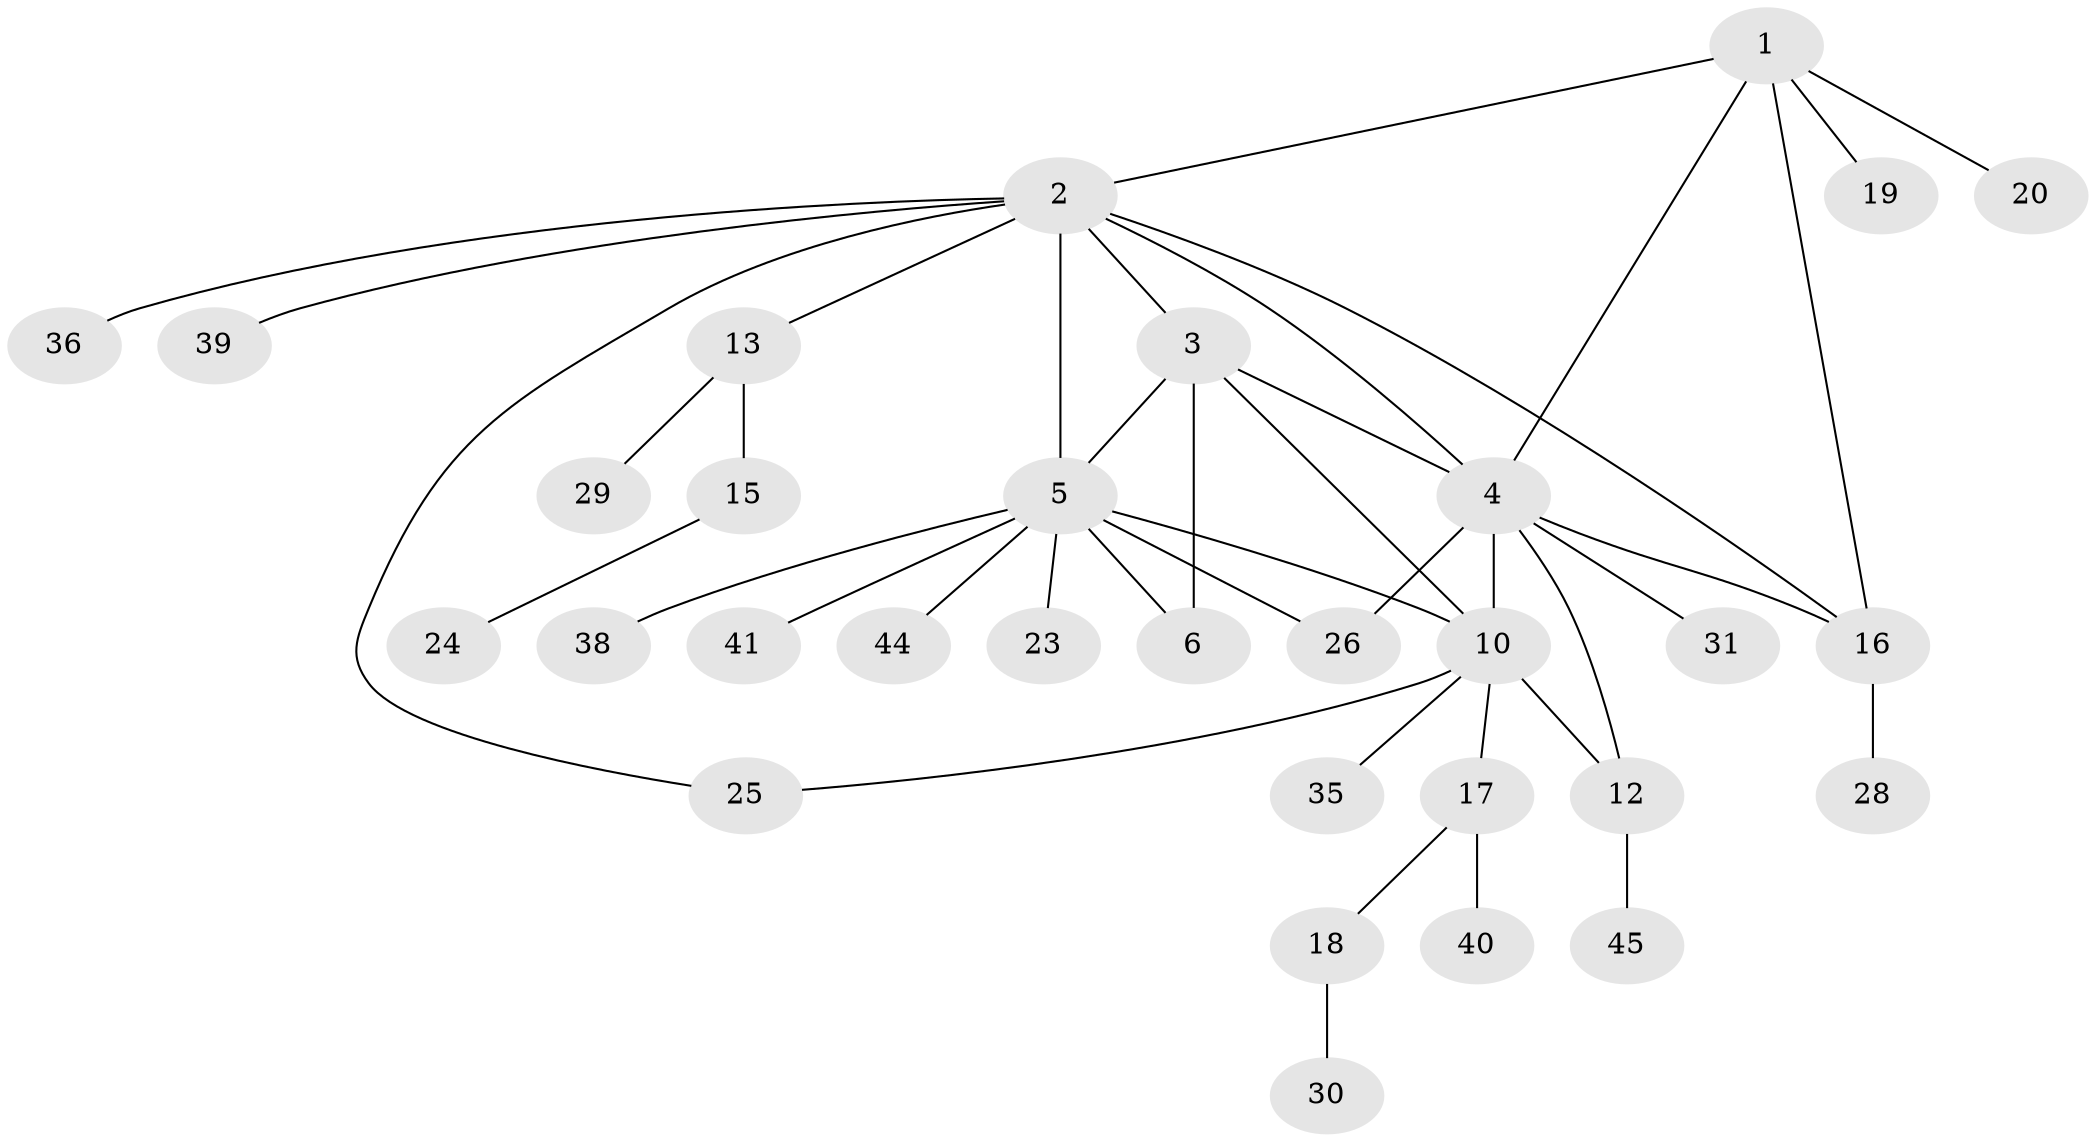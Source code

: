 // Generated by graph-tools (version 1.1) at 2025/24/03/03/25 07:24:17]
// undirected, 31 vertices, 41 edges
graph export_dot {
graph [start="1"]
  node [color=gray90,style=filled];
  1 [super="+48"];
  2 [super="+8"];
  3 [super="+9"];
  4 [super="+7"];
  5 [super="+21"];
  6 [super="+11"];
  10 [super="+14"];
  12 [super="+43"];
  13 [super="+32"];
  15 [super="+33"];
  16 [super="+42"];
  17 [super="+46"];
  18 [super="+22"];
  19;
  20 [super="+47"];
  23;
  24 [super="+37"];
  25 [super="+27"];
  26 [super="+34"];
  28;
  29;
  30;
  31;
  35;
  36;
  38;
  39;
  40;
  41;
  44;
  45;
  1 -- 2;
  1 -- 4;
  1 -- 16;
  1 -- 19;
  1 -- 20;
  2 -- 5 [weight=2];
  2 -- 25;
  2 -- 4;
  2 -- 36;
  2 -- 39;
  2 -- 13;
  2 -- 3;
  2 -- 16;
  3 -- 4;
  3 -- 5;
  3 -- 10;
  3 -- 6;
  4 -- 12;
  4 -- 16;
  4 -- 26;
  4 -- 31;
  4 -- 10;
  5 -- 6;
  5 -- 41;
  5 -- 44;
  5 -- 26;
  5 -- 38;
  5 -- 23;
  5 -- 10;
  10 -- 12;
  10 -- 25;
  10 -- 35;
  10 -- 17;
  12 -- 45;
  13 -- 15;
  13 -- 29;
  15 -- 24;
  16 -- 28;
  17 -- 18;
  17 -- 40;
  18 -- 30;
}
